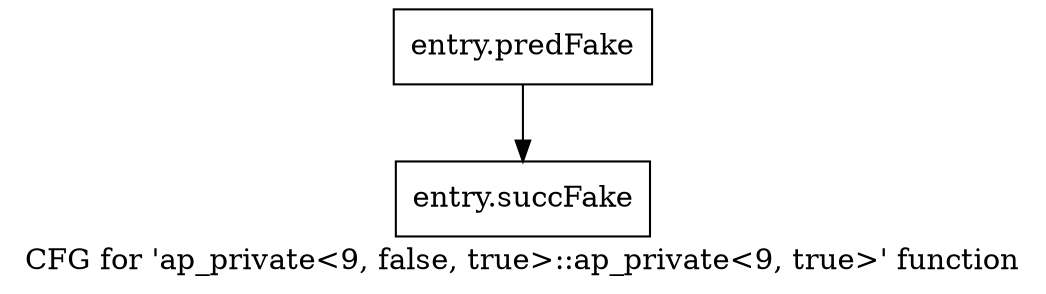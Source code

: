 digraph "CFG for 'ap_private\<9, false, true\>::ap_private\<9, true\>' function" {
	label="CFG for 'ap_private\<9, false, true\>::ap_private\<9, true\>' function";

	Node0x3c24560 [shape=record,filename="",linenumber="",label="{entry.predFake}"];
	Node0x3c24560 -> Node0x3e99500[ callList="" memoryops="" filename="/tools/Xilinx/Vitis_HLS/2022.1/include/etc/ap_private.h" execusionnum="96"];
	Node0x3e99500 [shape=record,filename="/tools/Xilinx/Vitis_HLS/2022.1/include/etc/ap_private.h",linenumber="1922",label="{entry.succFake}"];
}
